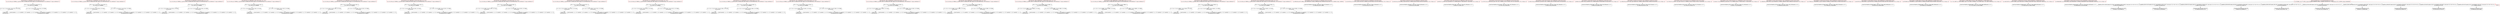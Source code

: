 strict digraph cur {

node [shape=box]
N447069409 [label="static float blur_32_32(float[two_d{32,32}] matrix, int x, int y)\n[w:4.1511354,m:24.799995,p:1,pet:655.15027/1.0 NoPrec:655.15027 Naive:4.1511354 NaiveCores:1 SU:0.0063361577 SUpC:0.0063361577]", color="#FF0000"];
N937778185 [label="if (x < 1 || y < 1 || x == 32 - 1 || y == 32 - 1)\n[w:4.150275,m:3.1999998]", color="#000000"];
N1692696650 [label="cancel 0.0F;\n[w:0.0,m:0.0]", color="#000000"];
N1292148191 [label="cancel matrix[x - 1, y - 1] + matrix[x - 1, y] + matrix[x - 1, y + 1] + matrix[x, y - 1] + matrix[x, y] + matrix[x, y + 1] + matrix[x + 1, y - 1] + matrix[x + 1, y] + matrix[x - 1, y - 1];\n[w:8.600001E-4,m:21.599997]", color="#000000"];
N52092513 [label="static float blur_32_64(float[two_d{32,64}] matrix, int x, int y)\n[w:4.1511354,m:24.799995,p:1,pet:655.15027/1.0 NoPrec:655.15027 Naive:4.1511354 NaiveCores:1 SU:0.0063361577 SUpC:0.0063361577]", color="#FF0000"];
N572940792 [label="if (x < 1 || y < 1 || x == 32 - 1 || y == 64 - 1)\n[w:4.150275,m:3.1999998]", color="#000000"];
N1584493999 [label="cancel 0.0F;\n[w:0.0,m:0.0]", color="#000000"];
N1353970521 [label="cancel matrix[x - 1, y - 1] + matrix[x - 1, y] + matrix[x - 1, y + 1] + matrix[x, y - 1] + matrix[x, y] + matrix[x, y + 1] + matrix[x + 1, y - 1] + matrix[x + 1, y] + matrix[x - 1, y - 1];\n[w:8.600001E-4,m:21.599997]", color="#000000"];
N1493021662 [label="static float blur_64_64(float[two_d{64,64}] matrix, int x, int y)\n[w:4.1511354,m:24.799995,p:1,pet:655.15027/1.0 NoPrec:655.15027 Naive:4.1511354 NaiveCores:1 SU:0.0063361577 SUpC:0.0063361577]", color="#FF0000"];
N165595392 [label="if (x < 1 || y < 1 || x == 64 - 1 || y == 64 - 1)\n[w:4.150275,m:3.1999998]", color="#000000"];
N1129947543 [label="cancel 0.0F;\n[w:0.0,m:0.0]", color="#000000"];
N627067720 [label="cancel matrix[x - 1, y - 1] + matrix[x - 1, y] + matrix[x - 1, y + 1] + matrix[x, y - 1] + matrix[x, y] + matrix[x, y + 1] + matrix[x + 1, y - 1] + matrix[x + 1, y] + matrix[x - 1, y - 1];\n[w:8.600001E-4,m:21.599997]", color="#000000"];
N2016141686 [label="static float blur_64_128(float[two_d{64,128}] matrix, int x, int y)\n[w:4.1511354,m:24.799995,p:1,pet:655.15027/1.0 NoPrec:655.15027 Naive:4.1511354 NaiveCores:1 SU:0.0063361577 SUpC:0.0063361577]", color="#FF0000"];
N1080048036 [label="if (x < 1 || y < 1 || x == 64 - 1 || y == 128 - 1)\n[w:4.150275,m:3.1999998]", color="#000000"];
N489396160 [label="cancel 0.0F;\n[w:0.0,m:0.0]", color="#000000"];
N338898759 [label="cancel matrix[x - 1, y - 1] + matrix[x - 1, y] + matrix[x - 1, y + 1] + matrix[x, y - 1] + matrix[x, y] + matrix[x, y + 1] + matrix[x + 1, y - 1] + matrix[x + 1, y] + matrix[x - 1, y - 1];\n[w:8.600001E-4,m:21.599997]", color="#000000"];
N148850589 [label="static float blur_128_128(float[two_d{128,128}] matrix, int x, int y)\n[w:4.1511354,m:24.799995,p:1,pet:655.15027/1.0 NoPrec:655.15027 Naive:4.1511354 NaiveCores:1 SU:0.0063361577 SUpC:0.0063361577]", color="#FF0000"];
N1125374302 [label="if (x < 1 || y < 1 || x == 128 - 1 || y == 128 - 1)\n[w:4.150275,m:3.1999998]", color="#000000"];
N113216682 [label="cancel 0.0F;\n[w:0.0,m:0.0]", color="#000000"];
N1031785617 [label="cancel matrix[x - 1, y - 1] + matrix[x - 1, y] + matrix[x - 1, y + 1] + matrix[x, y - 1] + matrix[x, y] + matrix[x, y + 1] + matrix[x + 1, y - 1] + matrix[x + 1, y] + matrix[x - 1, y - 1];\n[w:8.600001E-4,m:21.599997]", color="#000000"];
N2060884215 [label="static float blur_256_128(float[two_d{256,128}] matrix, int x, int y)\n[w:4.1511354,m:24.799995,p:1,pet:655.15027/1.0 NoPrec:655.15027 Naive:4.1511354 NaiveCores:1 SU:0.0063361577 SUpC:0.0063361577]", color="#FF0000"];
N759709963 [label="if (x < 1 || y < 1 || x == 256 - 1 || y == 128 - 1)\n[w:4.150275,m:3.1999998]", color="#000000"];
N788967822 [label="cancel 0.0F;\n[w:0.0,m:0.0]", color="#000000"];
N738355611 [label="cancel matrix[x - 1, y - 1] + matrix[x - 1, y] + matrix[x - 1, y + 1] + matrix[x, y - 1] + matrix[x, y] + matrix[x, y + 1] + matrix[x + 1, y - 1] + matrix[x + 1, y] + matrix[x - 1, y - 1];\n[w:8.600001E-4,m:21.599997]", color="#000000"];
N517259042 [label="static float blur_256_256(float[two_d{256,256}] matrix, int x, int y)\n[w:4.1511354,m:24.799995,p:1,pet:655.15027/1.0 NoPrec:655.15027 Naive:4.1511354 NaiveCores:1 SU:0.0063361577 SUpC:0.0063361577]", color="#FF0000"];
N840888032 [label="if (x < 1 || y < 1 || x == 256 - 1 || y == 256 - 1)\n[w:4.150275,m:3.1999998]", color="#000000"];
N750131952 [label="cancel 0.0F;\n[w:0.0,m:0.0]", color="#000000"];
N600756831 [label="cancel matrix[x - 1, y - 1] + matrix[x - 1, y] + matrix[x - 1, y + 1] + matrix[x, y - 1] + matrix[x, y] + matrix[x, y + 1] + matrix[x + 1, y - 1] + matrix[x + 1, y] + matrix[x - 1, y - 1];\n[w:8.600001E-4,m:21.599997]", color="#000000"];
N558915838 [label="static float blur_256_512(float[two_d{256,512}] matrix, int x, int y)\n[w:4.1511354,m:24.799995,p:1,pet:655.15027/1.0 NoPrec:655.15027 Naive:4.1511354 NaiveCores:1 SU:0.0063361577 SUpC:0.0063361577]", color="#FF0000"];
N1700943045 [label="if (x < 1 || y < 1 || x == 256 - 1 || y == 512 - 1)\n[w:4.150275,m:3.1999998]", color="#000000"];
N1186755086 [label="cancel 0.0F;\n[w:0.0,m:0.0]", color="#000000"];
N265481305 [label="cancel matrix[x - 1, y - 1] + matrix[x - 1, y] + matrix[x - 1, y + 1] + matrix[x, y - 1] + matrix[x, y] + matrix[x, y + 1] + matrix[x + 1, y - 1] + matrix[x + 1, y] + matrix[x - 1, y - 1];\n[w:8.600001E-4,m:21.599997]", color="#000000"];
N605017288 [label="static float blur_512_512(float[two_d{512,512}] matrix, int x, int y)\n[w:4.1511354,m:24.799995,p:1,pet:655.15027/1.0 NoPrec:655.15027 Naive:4.1511354 NaiveCores:1 SU:0.0063361577 SUpC:0.0063361577]", color="#FF0000"];
N1205725045 [label="if (x < 1 || y < 1 || x == 512 - 1 || y == 512 - 1)\n[w:4.150275,m:3.1999998]", color="#000000"];
N227302418 [label="cancel 0.0F;\n[w:0.0,m:0.0]", color="#000000"];
N1693505862 [label="cancel matrix[x - 1, y - 1] + matrix[x - 1, y] + matrix[x - 1, y + 1] + matrix[x, y - 1] + matrix[x, y] + matrix[x, y + 1] + matrix[x + 1, y - 1] + matrix[x + 1, y] + matrix[x - 1, y - 1];\n[w:8.600001E-4,m:21.599997]", color="#000000"];
N190490871 [label="static float blur_512_1024(float[two_d{512,1024}] matrix, int x, int y)\n[w:4.1511354,m:24.799995,p:1,pet:655.15027/1.0 NoPrec:655.15027 Naive:4.1511354 NaiveCores:1 SU:0.0063361577 SUpC:0.0063361577]", color="#FF0000"];
N41735707 [label="if (x < 1 || y < 1 || x == 512 - 1 || y == 1024 - 1)\n[w:4.150275,m:3.1999998]", color="#000000"];
N718918477 [label="cancel 0.0F;\n[w:0.0,m:0.0]", color="#000000"];
N956806152 [label="cancel matrix[x - 1, y - 1] + matrix[x - 1, y] + matrix[x - 1, y + 1] + matrix[x, y - 1] + matrix[x, y] + matrix[x, y + 1] + matrix[x + 1, y - 1] + matrix[x + 1, y] + matrix[x - 1, y - 1];\n[w:8.600001E-4,m:21.599997]", color="#000000"];
N1829434867 [label="static float blur_1024_1024(float[two_d{1024,1024}] matrix, int x, int y)\n[w:4.1511354,m:24.799995,p:1,pet:655.15027/1.0 NoPrec:655.15027 Naive:4.1511354 NaiveCores:1 SU:0.0063361577 SUpC:0.0063361577]", color="#FF0000"];
N1803817267 [label="if (x < 1 || y < 1 || x == 1024 - 1 || y == 1024 - 1)\n[w:4.150275,m:3.1999998]", color="#000000"];
N456338722 [label="cancel 0.0F;\n[w:0.0,m:0.0]", color="#000000"];
N143623057 [label="cancel matrix[x - 1, y - 1] + matrix[x - 1, y] + matrix[x - 1, y + 1] + matrix[x, y - 1] + matrix[x, y] + matrix[x, y + 1] + matrix[x + 1, y - 1] + matrix[x + 1, y] + matrix[x - 1, y - 1];\n[w:8.600001E-4,m:21.599997]", color="#000000"];
N1788435570 [label="static float blur_2048_1024(float[two_d{2048,1024}] matrix, int x, int y)\n[w:4.1511354,m:24.799995,p:1,pet:655.15027/1.0 NoPrec:655.15027 Naive:4.1511354 NaiveCores:1 SU:0.0063361577 SUpC:0.0063361577]", color="#FF0000"];
N86541608 [label="if (x < 1 || y < 1 || x == 2048 - 1 || y == 1024 - 1)\n[w:4.150275,m:3.1999998]", color="#000000"];
N1280149931 [label="cancel 0.0F;\n[w:0.0,m:0.0]", color="#000000"];
N152910616 [label="cancel matrix[x - 1, y - 1] + matrix[x - 1, y] + matrix[x - 1, y + 1] + matrix[x, y - 1] + matrix[x, y] + matrix[x, y + 1] + matrix[x + 1, y - 1] + matrix[x + 1, y] + matrix[x - 1, y - 1];\n[w:8.600001E-4,m:21.599997]", color="#000000"];
N2055501578 [label="static float blur_2048_2048(float[two_d{2048,2048}] matrix, int x, int y)\n[w:4.1511354,m:24.799995,p:1,pet:655.15027/1.0 NoPrec:655.15027 Naive:4.1511354 NaiveCores:1 SU:0.0063361577 SUpC:0.0063361577]", color="#FF0000"];
N431420650 [label="if (x < 1 || y < 1 || x == 2048 - 1 || y == 2048 - 1)\n[w:4.150275,m:3.1999998]", color="#000000"];
N525791317 [label="cancel 0.0F;\n[w:0.0,m:0.0]", color="#000000"];
N1050411242 [label="cancel matrix[x - 1, y - 1] + matrix[x - 1, y] + matrix[x - 1, y + 1] + matrix[x, y - 1] + matrix[x, y] + matrix[x, y + 1] + matrix[x + 1, y - 1] + matrix[x + 1, y] + matrix[x - 1, y - 1];\n[w:8.600001E-4,m:21.599997]", color="#000000"];
N245592157 [label="static float blur_4096_2048(float[two_d{4096,2048}] matrix, int x, int y)\n[w:4.1511354,m:24.799995,p:1,pet:655.15027/1.0 NoPrec:655.15027 Naive:4.1511354 NaiveCores:1 SU:0.0063361577 SUpC:0.0063361577]", color="#FF0000"];
N1540119898 [label="if (x < 1 || y < 1 || x == 4096 - 1 || y == 2048 - 1)\n[w:4.150275,m:3.1999998]", color="#000000"];
N1604753777 [label="cancel 0.0F;\n[w:0.0,m:0.0]", color="#000000"];
N1532834103 [label="cancel matrix[x - 1, y - 1] + matrix[x - 1, y] + matrix[x - 1, y + 1] + matrix[x, y - 1] + matrix[x, y] + matrix[x, y + 1] + matrix[x + 1, y - 1] + matrix[x + 1, y] + matrix[x - 1, y - 1];\n[w:8.600001E-4,m:21.599997]", color="#000000"];
N203813165 [label="static float blur_4096_4096(float[two_d{4096,4096}] matrix, int x, int y)\n[w:4.1511354,m:24.799995,p:1,pet:655.15027/1.0 NoPrec:655.15027 Naive:4.1511354 NaiveCores:1 SU:0.0063361577 SUpC:0.0063361577]", color="#FF0000"];
N1197677513 [label="if (x < 1 || y < 1 || x == 4096 - 1 || y == 4096 - 1)\n[w:4.150275,m:3.1999998]", color="#000000"];
N206397008 [label="cancel 0.0F;\n[w:0.0,m:0.0]", color="#000000"];
N1567514565 [label="cancel matrix[x - 1, y - 1] + matrix[x - 1, y] + matrix[x - 1, y + 1] + matrix[x, y - 1] + matrix[x, y] + matrix[x, y + 1] + matrix[x + 1, y - 1] + matrix[x + 1, y] + matrix[x - 1, y - 1];\n[w:8.600001E-4,m:21.599997]", color="#000000"];
N251447190 [label="static float blur_4096_8192(float[two_d{4096,8192}] matrix, int x, int y)\n[w:4.1511354,m:24.799995,p:1,pet:655.15027/1.0 NoPrec:655.15027 Naive:4.1511354 NaiveCores:1 SU:0.0063361577 SUpC:0.0063361577]", color="#FF0000"];
N62659756 [label="if (x < 1 || y < 1 || x == 4096 - 1 || y == 8192 - 1)\n[w:4.150275,m:3.1999998]", color="#000000"];
N259936073 [label="cancel 0.0F;\n[w:0.0,m:0.0]", color="#000000"];
N406468569 [label="cancel matrix[x - 1, y - 1] + matrix[x - 1, y] + matrix[x - 1, y + 1] + matrix[x, y - 1] + matrix[x, y] + matrix[x, y + 1] + matrix[x + 1, y - 1] + matrix[x + 1, y] + matrix[x - 1, y - 1];\n[w:8.600001E-4,m:21.599997]", color="#000000"];
N1972588681 [label="static float blur_8192_8192(float[two_d{8192,8192}] matrix, int x, int y)\n[w:4.1511354,m:24.799995,p:1,pet:655.15027/1.0 NoPrec:655.15027 Naive:4.1511354 NaiveCores:1 SU:0.0063361577 SUpC:0.0063361577]", color="#FF0000"];
N1706359688 [label="if (x < 1 || y < 1 || x == 8192 - 1 || y == 8192 - 1)\n[w:4.150275,m:3.1999998]", color="#000000"];
N1786397957 [label="cancel 0.0F;\n[w:0.0,m:0.0]", color="#000000"];
N1863015320 [label="cancel matrix[x - 1, y - 1] + matrix[x - 1, y] + matrix[x - 1, y + 1] + matrix[x, y - 1] + matrix[x, y] + matrix[x, y + 1] + matrix[x + 1, y - 1] + matrix[x + 1, y] + matrix[x - 1, y - 1];\n[w:8.600001E-4,m:21.599997]", color="#000000"];
N445419181 [label="static float[two_d{32,32}] transpose_32_32(float[two_d{32,32}] matrix)\n[w:1066.8419,m:6373.5986,p:1,pet:1066.8418/1.0 NoPrec:1066.8418 Naive:1066.8418 NaiveCores:1 SU:1.0000001 SUpC:1.0000001]", color="#FF0000"];
N630086926 [label="cancel new float[two_d{32,32}].  (int x,int y) { blur_32_32(matrix, x, y) } ;\n[w:1066.8418,m:6373.5986]", color="#000000"];
N32181625 [label="static float[two_d{32,64}] transpose_32_64(float[two_d{32,64}] matrix)\n[w:2129.5325,m:12722.397,p:1,pet:2129.5325/1.0 NoPrec:2129.5325 Naive:2129.5325 NaiveCores:1 SU:1.0 SUpC:1.0]", color="#FF0000"];
N1359201832 [label="cancel new float[two_d{32,64}].  (int x,int y) { blur_32_64(matrix, x, y) } ;\n[w:2129.5325,m:12722.397]", color="#000000"];
N1858175978 [label="static float[two_d{64,64}] transpose_64_64(float[two_d{64,64}] matrix)\n[w:4254.914,m:25419.996,p:1,pet:4254.914/1.0 NoPrec:4254.914 Naive:4254.914 NaiveCores:1 SU:1.0 SUpC:1.0]", color="#FF0000"];
N408815935 [label="cancel new float[two_d{64,64}].  (int x,int y) { blur_64_64(matrix, x, y) } ;\n[w:4254.914,m:25419.996]", color="#000000"];
N1656467572 [label="static float[two_d{64,128}] transpose_64_128(float[two_d{64,128}] matrix)\n[w:8505.677,m:50815.19,p:1,pet:8505.677/1.0 NoPrec:8505.677 Naive:8505.677 NaiveCores:1 SU:1.0 SUpC:1.0]", color="#FF0000"];
N1042726732 [label="cancel new float[two_d{64,128}].  (int x,int y) { blur_64_128(matrix, x, y) } ;\n[w:8505.677,m:50815.19]", color="#000000"];
N272482896 [label="static float[two_d{128,128}] transpose_128_128(float[two_d{128,128}] matrix)\n[w:17007.201,m:101605.58,p:1,pet:17007.201/1.0 NoPrec:17007.201 Naive:17007.201 NaiveCores:1 SU:1.0 SUpC:1.0]", color="#FF0000"];
N1720711492 [label="cancel new float[two_d{128,128}].  (int x,int y) { blur_128_128(matrix, x, y) } ;\n[w:17007.201,m:101605.58]", color="#000000"];
N1184897668 [label="static float[two_d{256,128}] transpose_256_128(float[two_d{256,128}] matrix)\n[w:34010.254,m:203186.36,p:1,pet:34010.254/1.0 NoPrec:34010.254 Naive:34010.254 NaiveCores:1 SU:1.0 SUpC:1.0]", color="#FF0000"];
N415998388 [label="cancel new float[two_d{256,128}].  (int x,int y) { blur_256_128(matrix, x, y) } ;\n[w:34010.254,m:203186.36]", color="#000000"];
N959247445 [label="static float[two_d{256,256}] transpose_256_256(float[two_d{256,256}] matrix)\n[w:68016.35,m:406347.94,p:1,pet:68016.35/1.0 NoPrec:68016.35 Naive:68016.35 NaiveCores:1 SU:1.0 SUpC:1.0]", color="#FF0000"];
N1181711340 [label="cancel new float[two_d{256,256}].  (int x,int y) { blur_256_256(matrix, x, y) } ;\n[w:68016.35,m:406347.94]", color="#000000"];
N912070086 [label="static float[two_d{256,512}] transpose_256_512(float[two_d{256,512}] matrix)\n[w:136028.56,m:812671.06,p:1,pet:136028.56/1.0 NoPrec:136028.56 Naive:136028.56 NaiveCores:1 SU:1.0 SUpC:1.0]", color="#FF0000"];
N1033105689 [label="cancel new float[two_d{256,512}].  (int x,int y) { blur_256_512(matrix, x, y) } ;\n[w:136028.56,m:812671.06]", color="#000000"];
N423663116 [label="static float[two_d{512,512}] transpose_512_512(float[two_d{512,512}] matrix)\n[w:272052.97,m:1625317.2,p:1,pet:272052.97/1.0 NoPrec:272052.97 Naive:272052.97 NaiveCores:1 SU:1.0 SUpC:1.0]", color="#FF0000"];
N116739701 [label="cancel new float[two_d{512,512}].  (int x,int y) { blur_512_512(matrix, x, y) } ;\n[w:272052.97,m:1625317.2]", color="#000000"];
N1597700807 [label="static float[two_d{512,1024}] transpose_512_1024(float[two_d{512,1024}] matrix)\n[w:544101.75,m:3250609.8,p:1,pet:544101.75/1.0 NoPrec:544101.75 Naive:544101.75 NaiveCores:1 SU:1.0 SUpC:1.0]", color="#FF0000"];
N2025387509 [label="cancel new float[two_d{512,1024}].  (int x,int y) { blur_512_1024(matrix, x, y) } ;\n[w:544101.75,m:3250609.8]", color="#000000"];
N421941161 [label="static float[two_d{1024,1024}] transpose_1024_1024(float[two_d{1024,1024}] matrix)\n[w:1088199.4,m:6501195.0,p:1,pet:1088199.4/1.0 NoPrec:1088199.4 Naive:1088199.4 NaiveCores:1 SU:1.0 SUpC:1.0]", color="#FF0000"];
N2082453048 [label="cancel new float[two_d{1024,1024}].  (int x,int y) { blur_1024_1024(matrix, x, y) } ;\n[w:1088199.4,m:6501195.0]", color="#000000"];
N574090533 [label="static float[two_d{2048,1024}] transpose_2048_1024(float[two_d{2048,1024}] matrix)\n[w:2176394.8,m:1.3002365E7,p:1,pet:2176394.8/1.0 NoPrec:2176394.8 Naive:2176394.8 NaiveCores:1 SU:1.0 SUpC:1.0]", color="#FF0000"];
N2054136128 [label="cancel new float[two_d{2048,1024}].  (int x,int y) { blur_2048_1024(matrix, x, y) } ;\n[w:2176394.8,m:1.3002365E7]", color="#000000"];
N95562160 [label="static float[two_d{2048,2048}] transpose_2048_2048(float[two_d{2048,2048}] matrix)\n[w:4352785.0,m:2.6004704E7,p:1,pet:4352785.0/1.0 NoPrec:4352785.0 Naive:4352785.0 NaiveCores:1 SU:1.0 SUpC:1.0]", color="#FF0000"];
N416641991 [label="cancel new float[two_d{2048,2048}].  (int x,int y) { blur_2048_2048(matrix, x, y) } ;\n[w:4352785.0,m:2.6004704E7]", color="#000000"];
N1942938811 [label="static float[two_d{4096,2048}] transpose_4096_2048(float[two_d{4096,2048}] matrix)\n[w:8705566.0,m:5.2009384E7,p:1,pet:8705566.0/1.0 NoPrec:8705566.0 Naive:8705566.0 NaiveCores:1 SU:1.0 SUpC:1.0]", color="#FF0000"];
N729018175 [label="cancel new float[two_d{4096,2048}].  (int x,int y) { blur_4096_2048(matrix, x, y) } ;\n[w:8705566.0,m:5.2009384E7]", color="#000000"];
N336260195 [label="static float[two_d{4096,4096}] transpose_4096_4096(float[two_d{4096,4096}] matrix)\n[w:1.7411128E7,m:1.04018744E8,p:1,pet:1.7411128E7/1.0 NoPrec:1.7411128E7 Naive:1.7411128E7 NaiveCores:1 SU:1.0 SUpC:1.0]", color="#FF0000"];
N894189378 [label="cancel new float[two_d{4096,4096}].  (int x,int y) { blur_4096_4096(matrix, x, y) } ;\n[w:1.7411128E7,m:1.04018744E8]", color="#000000"];
N1495622108 [label="static float[two_d{4096,8192}] transpose_4096_8192(float[two_d{4096,8192}] matrix)\n[w:3.4822252E7,m:2.08037472E8,p:1,pet:3.4822252E7/1.0 NoPrec:3.4822252E7 Naive:3.4822252E7 NaiveCores:1 SU:1.0 SUpC:1.0]", color="#FF0000"];
N1353132050 [label="cancel new float[two_d{4096,8192}].  (int x,int y) { blur_4096_8192(matrix, x, y) } ;\n[w:3.4822252E7,m:2.08037472E8]", color="#000000"];
N624681021 [label="static float[two_d{8192,8192}] transpose_8192_8192(float[two_d{8192,8192}] matrix)\n[w:6.9644504E7,m:4.16074912E8,p:1,pet:6.9644504E7/1.0 NoPrec:6.9644504E7 Naive:6.9644504E7 NaiveCores:1 SU:1.0 SUpC:1.0]", color="#FF0000"];
N1422623876 [label="cancel new float[two_d{8192,8192}].  (int x,int y) { blur_8192_8192(matrix, x, y) } ;\n[w:6.9644504E7,m:4.16074912E8]", color="#000000"];
N2113853411 [label="static int main(int argc, in out linearString[one_d{-1}] argv)\n[w:1872868.1,m:2.577118E7,p:2,pet:1872868.0/0.69863355 NoPrec:1308448.4 Naive:937320.75 NaiveCores:10 SU:1.0000001 SUpC:0.50000006]", color="#FF0000"];
N1797405894 [label="transpose_512_1024(matrix_512_1024)\n[w:544101.75,m:3250650.5]", color="#000000"];
N470902123 [label="float[two_d{512,1024}] matrix_512_1024 = new float[two_d{512,1024}].  (int x,int y) { (x * 10) + (9 - y) } \n[w:393219.0,m:9646974.0]", color="#000000"];
N1795241039 [label="transpose_512_512(matrix_512_512)\n[w:272052.97,m:1625358.0]", color="#000000"];
N1892880118 [label="float[two_d{512,512}] matrix_512_512 = new float[two_d{512,512}].  (int x,int y) { (x * 10) + (9 - y) } \n[w:196611.0,m:4823524.0]", color="#000000"];
N1140104836 [label="transpose_256_512(matrix_256_512)\n[w:136028.56,m:812711.9]", color="#000000"];
N1157162760 [label="float[two_d{256,512}] matrix_256_512 = new float[two_d{256,512}].  (int x,int y) { (x * 10) + (9 - y) } \n[w:98307.0,m:2411799.2]", color="#000000"];
N2052105940 [label="transpose_256_256(matrix_256_256)\n[w:68016.35,m:406388.75]", color="#000000"];
N1192426647 [label="float[two_d{256,256}] matrix_256_256 = new float[two_d{256,256}].  (int x,int y) { (x * 10) + (9 - y) } \n[w:49155.0,m:1205937.0]", color="#000000"];
N27925499 [label="transpose_256_128(matrix_256_128)\n[w:34010.254,m:203227.16]", color="#000000"];
N1067176113 [label="float[two_d{256,128}] matrix_256_128 = new float[two_d{256,128}].  (int x,int y) { (x * 10) + (9 - y) } \n[w:24579.0,m:603005.8]", color="#000000"];
N589992216 [label="transpose_128_128(matrix_128_128)\n[w:17007.201,m:101646.375]", color="#000000"];
N741817221 [label="float[two_d{128,128}] matrix_128_128 = new float[two_d{128,128}].  (int x,int y) { (x * 10) + (9 - y) } \n[w:12291.0,m:301540.2]", color="#000000"];
N2030615335 [label="transpose_64_128(matrix_64_128)\n[w:8505.677,m:50855.992]", color="#000000"];
N2124552765 [label="float[two_d{64,128}] matrix_64_128 = new float[two_d{64,128}].  (int x,int y) { (x * 10) + (9 - y) } \n[w:6147.0,m:150807.39]", color="#000000"];
N341025223 [label="transpose_64_64(matrix_64_64)\n[w:4254.914,m:25460.797]", color="#000000"];
N324225166 [label="float[two_d{64,64}] matrix_64_64 = new float[two_d{64,64}].  (int x,int y) { (x * 10) + (9 - y) } \n[w:3075.0,m:75441.0]", color="#000000"];
N344495754 [label="transpose_32_64(matrix_32_64)\n[w:2129.5325,m:12763.197]", color="#000000"];
N1050488136 [label="float[two_d{32,64}] matrix_32_64 = new float[two_d{32,64}].  (int x,int y) { (x * 10) + (9 - y) } \n[w:1539.0,m:37757.8]", color="#000000"];
N2002906923 [label="transpose_32_32(matrix_32_32)\n[w:1066.8419,m:6414.3984]", color="#000000"];
N566902826 [label="float[two_d{32,32}] matrix_32_32 = new float[two_d{32,32}].  (int x,int y) { (x * 10) + (9 - y) } \n[w:771.00006,m:18916.2]", color="#000000"];
N470902123->N1797405894;
N1892880118->N1795241039;
N1157162760->N1140104836;
N1192426647->N2052105940;
N1067176113->N27925499;
N741817221->N589992216;
N2124552765->N2030615335;
N324225166->N341025223;
N1050488136->N344495754;
N566902826->N2002906923;
N937778185 [label="if (x < 1 || y < 1 || x == 32 - 1 || y == 32 - 1)\n[w:4.150275,m:3.1999998]", color="#000000"];
N1692696650 [label="cancel 0.0F;\n[w:0.0,m:0.0]", color="#000000"];
N1292148191 [label="cancel matrix[x - 1, y - 1] + matrix[x - 1, y] + matrix[x - 1, y + 1] + matrix[x, y - 1] + matrix[x, y] + matrix[x, y + 1] + matrix[x + 1, y - 1] + matrix[x + 1, y] + matrix[x - 1, y - 1];\n[w:8.600001E-4,m:21.599997]", color="#000000"];
N447069409->N937778185[style=dashed];
N937778185->N837515422[style=dashed];
N837515422 [label="(x < 1 || y < 1 || x == 32 - 1 || y == 32 - 1) == true\n[w:0.0,m:0.0]", color="#000000"];
N837515422->N1692696650[style=dashed];
N937778185->N1436724741[style=dashed];
N1436724741 [label="(x < 1 || y < 1 || x == 32 - 1 || y == 32 - 1) == false\n[w:0.0,m:0.0]", color="#000000"];
N1436724741->N1292148191[style=dashed];
N572940792 [label="if (x < 1 || y < 1 || x == 32 - 1 || y == 64 - 1)\n[w:4.150275,m:3.1999998]", color="#000000"];
N1584493999 [label="cancel 0.0F;\n[w:0.0,m:0.0]", color="#000000"];
N1353970521 [label="cancel matrix[x - 1, y - 1] + matrix[x - 1, y] + matrix[x - 1, y + 1] + matrix[x, y - 1] + matrix[x, y] + matrix[x, y + 1] + matrix[x + 1, y - 1] + matrix[x + 1, y] + matrix[x - 1, y - 1];\n[w:8.600001E-4,m:21.599997]", color="#000000"];
N52092513->N572940792[style=dashed];
N572940792->N99217996[style=dashed];
N99217996 [label="(x < 1 || y < 1 || x == 32 - 1 || y == 64 - 1) == true\n[w:0.0,m:0.0]", color="#000000"];
N99217996->N1584493999[style=dashed];
N572940792->N1793418393[style=dashed];
N1793418393 [label="(x < 1 || y < 1 || x == 32 - 1 || y == 64 - 1) == false\n[w:0.0,m:0.0]", color="#000000"];
N1793418393->N1353970521[style=dashed];
N165595392 [label="if (x < 1 || y < 1 || x == 64 - 1 || y == 64 - 1)\n[w:4.150275,m:3.1999998]", color="#000000"];
N1129947543 [label="cancel 0.0F;\n[w:0.0,m:0.0]", color="#000000"];
N627067720 [label="cancel matrix[x - 1, y - 1] + matrix[x - 1, y] + matrix[x - 1, y + 1] + matrix[x, y - 1] + matrix[x, y] + matrix[x, y + 1] + matrix[x + 1, y - 1] + matrix[x + 1, y] + matrix[x - 1, y - 1];\n[w:8.600001E-4,m:21.599997]", color="#000000"];
N1493021662->N165595392[style=dashed];
N165595392->N22946832[style=dashed];
N22946832 [label="(x < 1 || y < 1 || x == 64 - 1 || y == 64 - 1) == true\n[w:0.0,m:0.0]", color="#000000"];
N22946832->N1129947543[style=dashed];
N165595392->N830464780[style=dashed];
N830464780 [label="(x < 1 || y < 1 || x == 64 - 1 || y == 64 - 1) == false\n[w:0.0,m:0.0]", color="#000000"];
N830464780->N627067720[style=dashed];
N1080048036 [label="if (x < 1 || y < 1 || x == 64 - 1 || y == 128 - 1)\n[w:4.150275,m:3.1999998]", color="#000000"];
N489396160 [label="cancel 0.0F;\n[w:0.0,m:0.0]", color="#000000"];
N338898759 [label="cancel matrix[x - 1, y - 1] + matrix[x - 1, y] + matrix[x - 1, y + 1] + matrix[x, y - 1] + matrix[x, y] + matrix[x, y + 1] + matrix[x + 1, y - 1] + matrix[x + 1, y] + matrix[x - 1, y - 1];\n[w:8.600001E-4,m:21.599997]", color="#000000"];
N2016141686->N1080048036[style=dashed];
N1080048036->N1835556608[style=dashed];
N1835556608 [label="(x < 1 || y < 1 || x == 64 - 1 || y == 128 - 1) == true\n[w:0.0,m:0.0]", color="#000000"];
N1835556608->N489396160[style=dashed];
N1080048036->N418893110[style=dashed];
N418893110 [label="(x < 1 || y < 1 || x == 64 - 1 || y == 128 - 1) == false\n[w:0.0,m:0.0]", color="#000000"];
N418893110->N338898759[style=dashed];
N1125374302 [label="if (x < 1 || y < 1 || x == 128 - 1 || y == 128 - 1)\n[w:4.150275,m:3.1999998]", color="#000000"];
N113216682 [label="cancel 0.0F;\n[w:0.0,m:0.0]", color="#000000"];
N1031785617 [label="cancel matrix[x - 1, y - 1] + matrix[x - 1, y] + matrix[x - 1, y + 1] + matrix[x, y - 1] + matrix[x, y] + matrix[x, y + 1] + matrix[x + 1, y - 1] + matrix[x + 1, y] + matrix[x - 1, y - 1];\n[w:8.600001E-4,m:21.599997]", color="#000000"];
N148850589->N1125374302[style=dashed];
N1125374302->N1277414585[style=dashed];
N1277414585 [label="(x < 1 || y < 1 || x == 128 - 1 || y == 128 - 1) == true\n[w:0.0,m:0.0]", color="#000000"];
N1277414585->N113216682[style=dashed];
N1125374302->N162263132[style=dashed];
N162263132 [label="(x < 1 || y < 1 || x == 128 - 1 || y == 128 - 1) == false\n[w:0.0,m:0.0]", color="#000000"];
N162263132->N1031785617[style=dashed];
N759709963 [label="if (x < 1 || y < 1 || x == 256 - 1 || y == 128 - 1)\n[w:4.150275,m:3.1999998]", color="#000000"];
N788967822 [label="cancel 0.0F;\n[w:0.0,m:0.0]", color="#000000"];
N738355611 [label="cancel matrix[x - 1, y - 1] + matrix[x - 1, y] + matrix[x - 1, y + 1] + matrix[x, y - 1] + matrix[x, y] + matrix[x, y + 1] + matrix[x + 1, y - 1] + matrix[x + 1, y] + matrix[x - 1, y - 1];\n[w:8.600001E-4,m:21.599997]", color="#000000"];
N2060884215->N759709963[style=dashed];
N759709963->N1655066726[style=dashed];
N1655066726 [label="(x < 1 || y < 1 || x == 256 - 1 || y == 128 - 1) == true\n[w:0.0,m:0.0]", color="#000000"];
N1655066726->N788967822[style=dashed];
N759709963->N1618147776[style=dashed];
N1618147776 [label="(x < 1 || y < 1 || x == 256 - 1 || y == 128 - 1) == false\n[w:0.0,m:0.0]", color="#000000"];
N1618147776->N738355611[style=dashed];
N840888032 [label="if (x < 1 || y < 1 || x == 256 - 1 || y == 256 - 1)\n[w:4.150275,m:3.1999998]", color="#000000"];
N750131952 [label="cancel 0.0F;\n[w:0.0,m:0.0]", color="#000000"];
N600756831 [label="cancel matrix[x - 1, y - 1] + matrix[x - 1, y] + matrix[x - 1, y + 1] + matrix[x, y - 1] + matrix[x, y] + matrix[x, y + 1] + matrix[x + 1, y - 1] + matrix[x + 1, y] + matrix[x - 1, y - 1];\n[w:8.600001E-4,m:21.599997]", color="#000000"];
N517259042->N840888032[style=dashed];
N840888032->N215272917[style=dashed];
N215272917 [label="(x < 1 || y < 1 || x == 256 - 1 || y == 256 - 1) == true\n[w:0.0,m:0.0]", color="#000000"];
N215272917->N750131952[style=dashed];
N840888032->N1738709374[style=dashed];
N1738709374 [label="(x < 1 || y < 1 || x == 256 - 1 || y == 256 - 1) == false\n[w:0.0,m:0.0]", color="#000000"];
N1738709374->N600756831[style=dashed];
N1700943045 [label="if (x < 1 || y < 1 || x == 256 - 1 || y == 512 - 1)\n[w:4.150275,m:3.1999998]", color="#000000"];
N1186755086 [label="cancel 0.0F;\n[w:0.0,m:0.0]", color="#000000"];
N265481305 [label="cancel matrix[x - 1, y - 1] + matrix[x - 1, y] + matrix[x - 1, y + 1] + matrix[x, y - 1] + matrix[x, y] + matrix[x, y + 1] + matrix[x + 1, y - 1] + matrix[x + 1, y] + matrix[x - 1, y - 1];\n[w:8.600001E-4,m:21.599997]", color="#000000"];
N558915838->N1700943045[style=dashed];
N1700943045->N447448451[style=dashed];
N447448451 [label="(x < 1 || y < 1 || x == 256 - 1 || y == 512 - 1) == true\n[w:0.0,m:0.0]", color="#000000"];
N447448451->N1186755086[style=dashed];
N1700943045->N2112100713[style=dashed];
N2112100713 [label="(x < 1 || y < 1 || x == 256 - 1 || y == 512 - 1) == false\n[w:0.0,m:0.0]", color="#000000"];
N2112100713->N265481305[style=dashed];
N1205725045 [label="if (x < 1 || y < 1 || x == 512 - 1 || y == 512 - 1)\n[w:4.150275,m:3.1999998]", color="#000000"];
N227302418 [label="cancel 0.0F;\n[w:0.0,m:0.0]", color="#000000"];
N1693505862 [label="cancel matrix[x - 1, y - 1] + matrix[x - 1, y] + matrix[x - 1, y + 1] + matrix[x, y - 1] + matrix[x, y] + matrix[x, y + 1] + matrix[x + 1, y - 1] + matrix[x + 1, y] + matrix[x - 1, y - 1];\n[w:8.600001E-4,m:21.599997]", color="#000000"];
N605017288->N1205725045[style=dashed];
N1205725045->N965138223[style=dashed];
N965138223 [label="(x < 1 || y < 1 || x == 512 - 1 || y == 512 - 1) == true\n[w:0.0,m:0.0]", color="#000000"];
N965138223->N227302418[style=dashed];
N1205725045->N2045814960[style=dashed];
N2045814960 [label="(x < 1 || y < 1 || x == 512 - 1 || y == 512 - 1) == false\n[w:0.0,m:0.0]", color="#000000"];
N2045814960->N1693505862[style=dashed];
N41735707 [label="if (x < 1 || y < 1 || x == 512 - 1 || y == 1024 - 1)\n[w:4.150275,m:3.1999998]", color="#000000"];
N718918477 [label="cancel 0.0F;\n[w:0.0,m:0.0]", color="#000000"];
N956806152 [label="cancel matrix[x - 1, y - 1] + matrix[x - 1, y] + matrix[x - 1, y + 1] + matrix[x, y - 1] + matrix[x, y] + matrix[x, y + 1] + matrix[x + 1, y - 1] + matrix[x + 1, y] + matrix[x - 1, y - 1];\n[w:8.600001E-4,m:21.599997]", color="#000000"];
N190490871->N41735707[style=dashed];
N41735707->N1372358627[style=dashed];
N1372358627 [label="(x < 1 || y < 1 || x == 512 - 1 || y == 1024 - 1) == true\n[w:0.0,m:0.0]", color="#000000"];
N1372358627->N718918477[style=dashed];
N41735707->N1119844917[style=dashed];
N1119844917 [label="(x < 1 || y < 1 || x == 512 - 1 || y == 1024 - 1) == false\n[w:0.0,m:0.0]", color="#000000"];
N1119844917->N956806152[style=dashed];
N1803817267 [label="if (x < 1 || y < 1 || x == 1024 - 1 || y == 1024 - 1)\n[w:4.150275,m:3.1999998]", color="#000000"];
N456338722 [label="cancel 0.0F;\n[w:0.0,m:0.0]", color="#000000"];
N143623057 [label="cancel matrix[x - 1, y - 1] + matrix[x - 1, y] + matrix[x - 1, y + 1] + matrix[x, y - 1] + matrix[x, y] + matrix[x, y + 1] + matrix[x + 1, y - 1] + matrix[x + 1, y] + matrix[x - 1, y - 1];\n[w:8.600001E-4,m:21.599997]", color="#000000"];
N1829434867->N1803817267[style=dashed];
N1803817267->N730161770[style=dashed];
N730161770 [label="(x < 1 || y < 1 || x == 1024 - 1 || y == 1024 - 1) == true\n[w:0.0,m:0.0]", color="#000000"];
N730161770->N456338722[style=dashed];
N1803817267->N1020797217[style=dashed];
N1020797217 [label="(x < 1 || y < 1 || x == 1024 - 1 || y == 1024 - 1) == false\n[w:0.0,m:0.0]", color="#000000"];
N1020797217->N143623057[style=dashed];
N86541608 [label="if (x < 1 || y < 1 || x == 2048 - 1 || y == 1024 - 1)\n[w:4.150275,m:3.1999998]", color="#000000"];
N1280149931 [label="cancel 0.0F;\n[w:0.0,m:0.0]", color="#000000"];
N152910616 [label="cancel matrix[x - 1, y - 1] + matrix[x - 1, y] + matrix[x - 1, y + 1] + matrix[x, y - 1] + matrix[x, y] + matrix[x, y + 1] + matrix[x + 1, y - 1] + matrix[x + 1, y] + matrix[x - 1, y - 1];\n[w:8.600001E-4,m:21.599997]", color="#000000"];
N1788435570->N86541608[style=dashed];
N86541608->N658376637[style=dashed];
N658376637 [label="(x < 1 || y < 1 || x == 2048 - 1 || y == 1024 - 1) == true\n[w:0.0,m:0.0]", color="#000000"];
N658376637->N1280149931[style=dashed];
N86541608->N1988714671[style=dashed];
N1988714671 [label="(x < 1 || y < 1 || x == 2048 - 1 || y == 1024 - 1) == false\n[w:0.0,m:0.0]", color="#000000"];
N1988714671->N152910616[style=dashed];
N431420650 [label="if (x < 1 || y < 1 || x == 2048 - 1 || y == 2048 - 1)\n[w:4.150275,m:3.1999998]", color="#000000"];
N525791317 [label="cancel 0.0F;\n[w:0.0,m:0.0]", color="#000000"];
N1050411242 [label="cancel matrix[x - 1, y - 1] + matrix[x - 1, y] + matrix[x - 1, y + 1] + matrix[x, y - 1] + matrix[x, y] + matrix[x, y + 1] + matrix[x + 1, y - 1] + matrix[x + 1, y] + matrix[x - 1, y - 1];\n[w:8.600001E-4,m:21.599997]", color="#000000"];
N2055501578->N431420650[style=dashed];
N431420650->N982072278[style=dashed];
N982072278 [label="(x < 1 || y < 1 || x == 2048 - 1 || y == 2048 - 1) == true\n[w:0.0,m:0.0]", color="#000000"];
N982072278->N525791317[style=dashed];
N431420650->N79457414[style=dashed];
N79457414 [label="(x < 1 || y < 1 || x == 2048 - 1 || y == 2048 - 1) == false\n[w:0.0,m:0.0]", color="#000000"];
N79457414->N1050411242[style=dashed];
N1540119898 [label="if (x < 1 || y < 1 || x == 4096 - 1 || y == 2048 - 1)\n[w:4.150275,m:3.1999998]", color="#000000"];
N1604753777 [label="cancel 0.0F;\n[w:0.0,m:0.0]", color="#000000"];
N1532834103 [label="cancel matrix[x - 1, y - 1] + matrix[x - 1, y] + matrix[x - 1, y + 1] + matrix[x, y - 1] + matrix[x, y] + matrix[x, y + 1] + matrix[x + 1, y - 1] + matrix[x + 1, y] + matrix[x - 1, y - 1];\n[w:8.600001E-4,m:21.599997]", color="#000000"];
N245592157->N1540119898[style=dashed];
N1540119898->N1174728395[style=dashed];
N1174728395 [label="(x < 1 || y < 1 || x == 4096 - 1 || y == 2048 - 1) == true\n[w:0.0,m:0.0]", color="#000000"];
N1174728395->N1604753777[style=dashed];
N1540119898->N849607366[style=dashed];
N849607366 [label="(x < 1 || y < 1 || x == 4096 - 1 || y == 2048 - 1) == false\n[w:0.0,m:0.0]", color="#000000"];
N849607366->N1532834103[style=dashed];
N1197677513 [label="if (x < 1 || y < 1 || x == 4096 - 1 || y == 4096 - 1)\n[w:4.150275,m:3.1999998]", color="#000000"];
N206397008 [label="cancel 0.0F;\n[w:0.0,m:0.0]", color="#000000"];
N1567514565 [label="cancel matrix[x - 1, y - 1] + matrix[x - 1, y] + matrix[x - 1, y + 1] + matrix[x, y - 1] + matrix[x, y] + matrix[x, y + 1] + matrix[x + 1, y - 1] + matrix[x + 1, y] + matrix[x - 1, y - 1];\n[w:8.600001E-4,m:21.599997]", color="#000000"];
N203813165->N1197677513[style=dashed];
N1197677513->N1001737660[style=dashed];
N1001737660 [label="(x < 1 || y < 1 || x == 4096 - 1 || y == 4096 - 1) == true\n[w:0.0,m:0.0]", color="#000000"];
N1001737660->N206397008[style=dashed];
N1197677513->N728423551[style=dashed];
N728423551 [label="(x < 1 || y < 1 || x == 4096 - 1 || y == 4096 - 1) == false\n[w:0.0,m:0.0]", color="#000000"];
N728423551->N1567514565[style=dashed];
N62659756 [label="if (x < 1 || y < 1 || x == 4096 - 1 || y == 8192 - 1)\n[w:4.150275,m:3.1999998]", color="#000000"];
N259936073 [label="cancel 0.0F;\n[w:0.0,m:0.0]", color="#000000"];
N406468569 [label="cancel matrix[x - 1, y - 1] + matrix[x - 1, y] + matrix[x - 1, y + 1] + matrix[x, y - 1] + matrix[x, y] + matrix[x, y + 1] + matrix[x + 1, y - 1] + matrix[x + 1, y] + matrix[x - 1, y - 1];\n[w:8.600001E-4,m:21.599997]", color="#000000"];
N251447190->N62659756[style=dashed];
N62659756->N855532062[style=dashed];
N855532062 [label="(x < 1 || y < 1 || x == 4096 - 1 || y == 8192 - 1) == true\n[w:0.0,m:0.0]", color="#000000"];
N855532062->N259936073[style=dashed];
N62659756->N763840913[style=dashed];
N763840913 [label="(x < 1 || y < 1 || x == 4096 - 1 || y == 8192 - 1) == false\n[w:0.0,m:0.0]", color="#000000"];
N763840913->N406468569[style=dashed];
N1706359688 [label="if (x < 1 || y < 1 || x == 8192 - 1 || y == 8192 - 1)\n[w:4.150275,m:3.1999998]", color="#000000"];
N1786397957 [label="cancel 0.0F;\n[w:0.0,m:0.0]", color="#000000"];
N1863015320 [label="cancel matrix[x - 1, y - 1] + matrix[x - 1, y] + matrix[x - 1, y + 1] + matrix[x, y - 1] + matrix[x, y] + matrix[x, y + 1] + matrix[x + 1, y - 1] + matrix[x + 1, y] + matrix[x - 1, y - 1];\n[w:8.600001E-4,m:21.599997]", color="#000000"];
N1972588681->N1706359688[style=dashed];
N1706359688->N1290654178[style=dashed];
N1290654178 [label="(x < 1 || y < 1 || x == 8192 - 1 || y == 8192 - 1) == true\n[w:0.0,m:0.0]", color="#000000"];
N1290654178->N1786397957[style=dashed];
N1706359688->N21594592[style=dashed];
N21594592 [label="(x < 1 || y < 1 || x == 8192 - 1 || y == 8192 - 1) == false\n[w:0.0,m:0.0]", color="#000000"];
N21594592->N1863015320[style=dashed];
N630086926 [label="cancel new float[two_d{32,32}].  (int x,int y) { blur_32_32(matrix, x, y) } ;\n[w:1066.8418,m:6373.5986]", color="#000000"];
N445419181->N630086926[style=dashed];
N1359201832 [label="cancel new float[two_d{32,64}].  (int x,int y) { blur_32_64(matrix, x, y) } ;\n[w:2129.5325,m:12722.397]", color="#000000"];
N32181625->N1359201832[style=dashed];
N408815935 [label="cancel new float[two_d{64,64}].  (int x,int y) { blur_64_64(matrix, x, y) } ;\n[w:4254.914,m:25419.996]", color="#000000"];
N1858175978->N408815935[style=dashed];
N1042726732 [label="cancel new float[two_d{64,128}].  (int x,int y) { blur_64_128(matrix, x, y) } ;\n[w:8505.677,m:50815.19]", color="#000000"];
N1656467572->N1042726732[style=dashed];
N1720711492 [label="cancel new float[two_d{128,128}].  (int x,int y) { blur_128_128(matrix, x, y) } ;\n[w:17007.201,m:101605.58]", color="#000000"];
N272482896->N1720711492[style=dashed];
N415998388 [label="cancel new float[two_d{256,128}].  (int x,int y) { blur_256_128(matrix, x, y) } ;\n[w:34010.254,m:203186.36]", color="#000000"];
N1184897668->N415998388[style=dashed];
N1181711340 [label="cancel new float[two_d{256,256}].  (int x,int y) { blur_256_256(matrix, x, y) } ;\n[w:68016.35,m:406347.94]", color="#000000"];
N959247445->N1181711340[style=dashed];
N1033105689 [label="cancel new float[two_d{256,512}].  (int x,int y) { blur_256_512(matrix, x, y) } ;\n[w:136028.56,m:812671.06]", color="#000000"];
N912070086->N1033105689[style=dashed];
N116739701 [label="cancel new float[two_d{512,512}].  (int x,int y) { blur_512_512(matrix, x, y) } ;\n[w:272052.97,m:1625317.2]", color="#000000"];
N423663116->N116739701[style=dashed];
N2025387509 [label="cancel new float[two_d{512,1024}].  (int x,int y) { blur_512_1024(matrix, x, y) } ;\n[w:544101.75,m:3250609.8]", color="#000000"];
N1597700807->N2025387509[style=dashed];
N2082453048 [label="cancel new float[two_d{1024,1024}].  (int x,int y) { blur_1024_1024(matrix, x, y) } ;\n[w:1088199.4,m:6501195.0]", color="#000000"];
N421941161->N2082453048[style=dashed];
N2054136128 [label="cancel new float[two_d{2048,1024}].  (int x,int y) { blur_2048_1024(matrix, x, y) } ;\n[w:2176394.8,m:1.3002365E7]", color="#000000"];
N574090533->N2054136128[style=dashed];
N416641991 [label="cancel new float[two_d{2048,2048}].  (int x,int y) { blur_2048_2048(matrix, x, y) } ;\n[w:4352785.0,m:2.6004704E7]", color="#000000"];
N95562160->N416641991[style=dashed];
N729018175 [label="cancel new float[two_d{4096,2048}].  (int x,int y) { blur_4096_2048(matrix, x, y) } ;\n[w:8705566.0,m:5.2009384E7]", color="#000000"];
N1942938811->N729018175[style=dashed];
N894189378 [label="cancel new float[two_d{4096,4096}].  (int x,int y) { blur_4096_4096(matrix, x, y) } ;\n[w:1.7411128E7,m:1.04018744E8]", color="#000000"];
N336260195->N894189378[style=dashed];
N1353132050 [label="cancel new float[two_d{4096,8192}].  (int x,int y) { blur_4096_8192(matrix, x, y) } ;\n[w:3.4822252E7,m:2.08037472E8]", color="#000000"];
N1495622108->N1353132050[style=dashed];
N1422623876 [label="cancel new float[two_d{8192,8192}].  (int x,int y) { blur_8192_8192(matrix, x, y) } ;\n[w:6.9644504E7,m:4.16074912E8]", color="#000000"];
N624681021->N1422623876[style=dashed];
N1797405894 [label="transpose_512_1024(matrix_512_1024)\n[w:544101.75,m:3250650.5]", color="#000000"];
N470902123 [label="float[two_d{512,1024}] matrix_512_1024 = new float[two_d{512,1024}].  (int x,int y) { (x * 10) + (9 - y) } \n[w:393219.0,m:9646974.0]", color="#000000"];
N1795241039 [label="transpose_512_512(matrix_512_512)\n[w:272052.97,m:1625358.0]", color="#000000"];
N1892880118 [label="float[two_d{512,512}] matrix_512_512 = new float[two_d{512,512}].  (int x,int y) { (x * 10) + (9 - y) } \n[w:196611.0,m:4823524.0]", color="#000000"];
N1140104836 [label="transpose_256_512(matrix_256_512)\n[w:136028.56,m:812711.9]", color="#000000"];
N1157162760 [label="float[two_d{256,512}] matrix_256_512 = new float[two_d{256,512}].  (int x,int y) { (x * 10) + (9 - y) } \n[w:98307.0,m:2411799.2]", color="#000000"];
N2052105940 [label="transpose_256_256(matrix_256_256)\n[w:68016.35,m:406388.75]", color="#000000"];
N1192426647 [label="float[two_d{256,256}] matrix_256_256 = new float[two_d{256,256}].  (int x,int y) { (x * 10) + (9 - y) } \n[w:49155.0,m:1205937.0]", color="#000000"];
N27925499 [label="transpose_256_128(matrix_256_128)\n[w:34010.254,m:203227.16]", color="#000000"];
N1067176113 [label="float[two_d{256,128}] matrix_256_128 = new float[two_d{256,128}].  (int x,int y) { (x * 10) + (9 - y) } \n[w:24579.0,m:603005.8]", color="#000000"];
N589992216 [label="transpose_128_128(matrix_128_128)\n[w:17007.201,m:101646.375]", color="#000000"];
N741817221 [label="float[two_d{128,128}] matrix_128_128 = new float[two_d{128,128}].  (int x,int y) { (x * 10) + (9 - y) } \n[w:12291.0,m:301540.2]", color="#000000"];
N2030615335 [label="transpose_64_128(matrix_64_128)\n[w:8505.677,m:50855.992]", color="#000000"];
N2124552765 [label="float[two_d{64,128}] matrix_64_128 = new float[two_d{64,128}].  (int x,int y) { (x * 10) + (9 - y) } \n[w:6147.0,m:150807.39]", color="#000000"];
N341025223 [label="transpose_64_64(matrix_64_64)\n[w:4254.914,m:25460.797]", color="#000000"];
N324225166 [label="float[two_d{64,64}] matrix_64_64 = new float[two_d{64,64}].  (int x,int y) { (x * 10) + (9 - y) } \n[w:3075.0,m:75441.0]", color="#000000"];
N344495754 [label="transpose_32_64(matrix_32_64)\n[w:2129.5325,m:12763.197]", color="#000000"];
N1050488136 [label="float[two_d{32,64}] matrix_32_64 = new float[two_d{32,64}].  (int x,int y) { (x * 10) + (9 - y) } \n[w:1539.0,m:37757.8]", color="#000000"];
N2002906923 [label="transpose_32_32(matrix_32_32)\n[w:1066.8419,m:6414.3984]", color="#000000"];
N566902826 [label="float[two_d{32,32}] matrix_32_32 = new float[two_d{32,32}].  (int x,int y) { (x * 10) + (9 - y) } \n[w:771.00006,m:18916.2]", color="#000000"];
N470902123->N1797405894;
N1892880118->N1795241039;
N1157162760->N1140104836;
N1192426647->N2052105940;
N1067176113->N27925499;
N741817221->N589992216;
N2124552765->N2030615335;
N324225166->N341025223;
N1050488136->N344495754;
N566902826->N2002906923;
N2113853411->N470902123[style=dashed];
N2113853411->N1892880118[style=dashed];
N2113853411->N1157162760[style=dashed];
N2113853411->N1192426647[style=dashed];
N2113853411->N1067176113[style=dashed];
N2113853411->N741817221[style=dashed];
N2113853411->N2124552765[style=dashed];
N2113853411->N324225166[style=dashed];
N2113853411->N1050488136[style=dashed];
N2113853411->N566902826[style=dashed];
N348398109 [label="finally 0;", color="#FF0000"];
N2113853411->N348398109[style=dashed,color=red];
N2113853411->N348398109[style=dashed,color=red];

}
